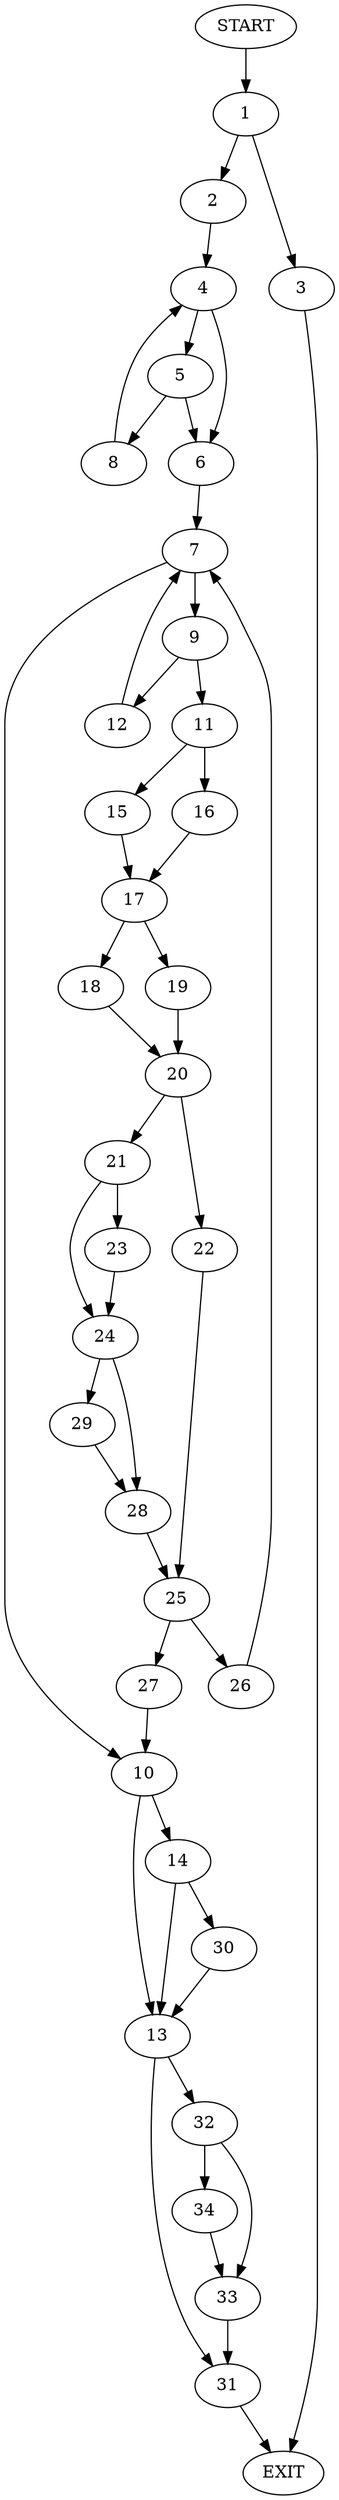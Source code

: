 digraph {
0 [label="START"]
35 [label="EXIT"]
0 -> 1
1 -> 2
1 -> 3
2 -> 4
3 -> 35
4 -> 5
4 -> 6
6 -> 7
5 -> 8
5 -> 6
8 -> 4
7 -> 9
7 -> 10
9 -> 11
9 -> 12
10 -> 13
10 -> 14
12 -> 7
11 -> 15
11 -> 16
16 -> 17
15 -> 17
17 -> 18
17 -> 19
18 -> 20
19 -> 20
20 -> 21
20 -> 22
21 -> 23
21 -> 24
22 -> 25
25 -> 26
25 -> 27
23 -> 24
24 -> 28
24 -> 29
29 -> 28
28 -> 25
27 -> 10
26 -> 7
14 -> 13
14 -> 30
13 -> 31
13 -> 32
30 -> 13
32 -> 33
32 -> 34
31 -> 35
34 -> 33
33 -> 31
}

